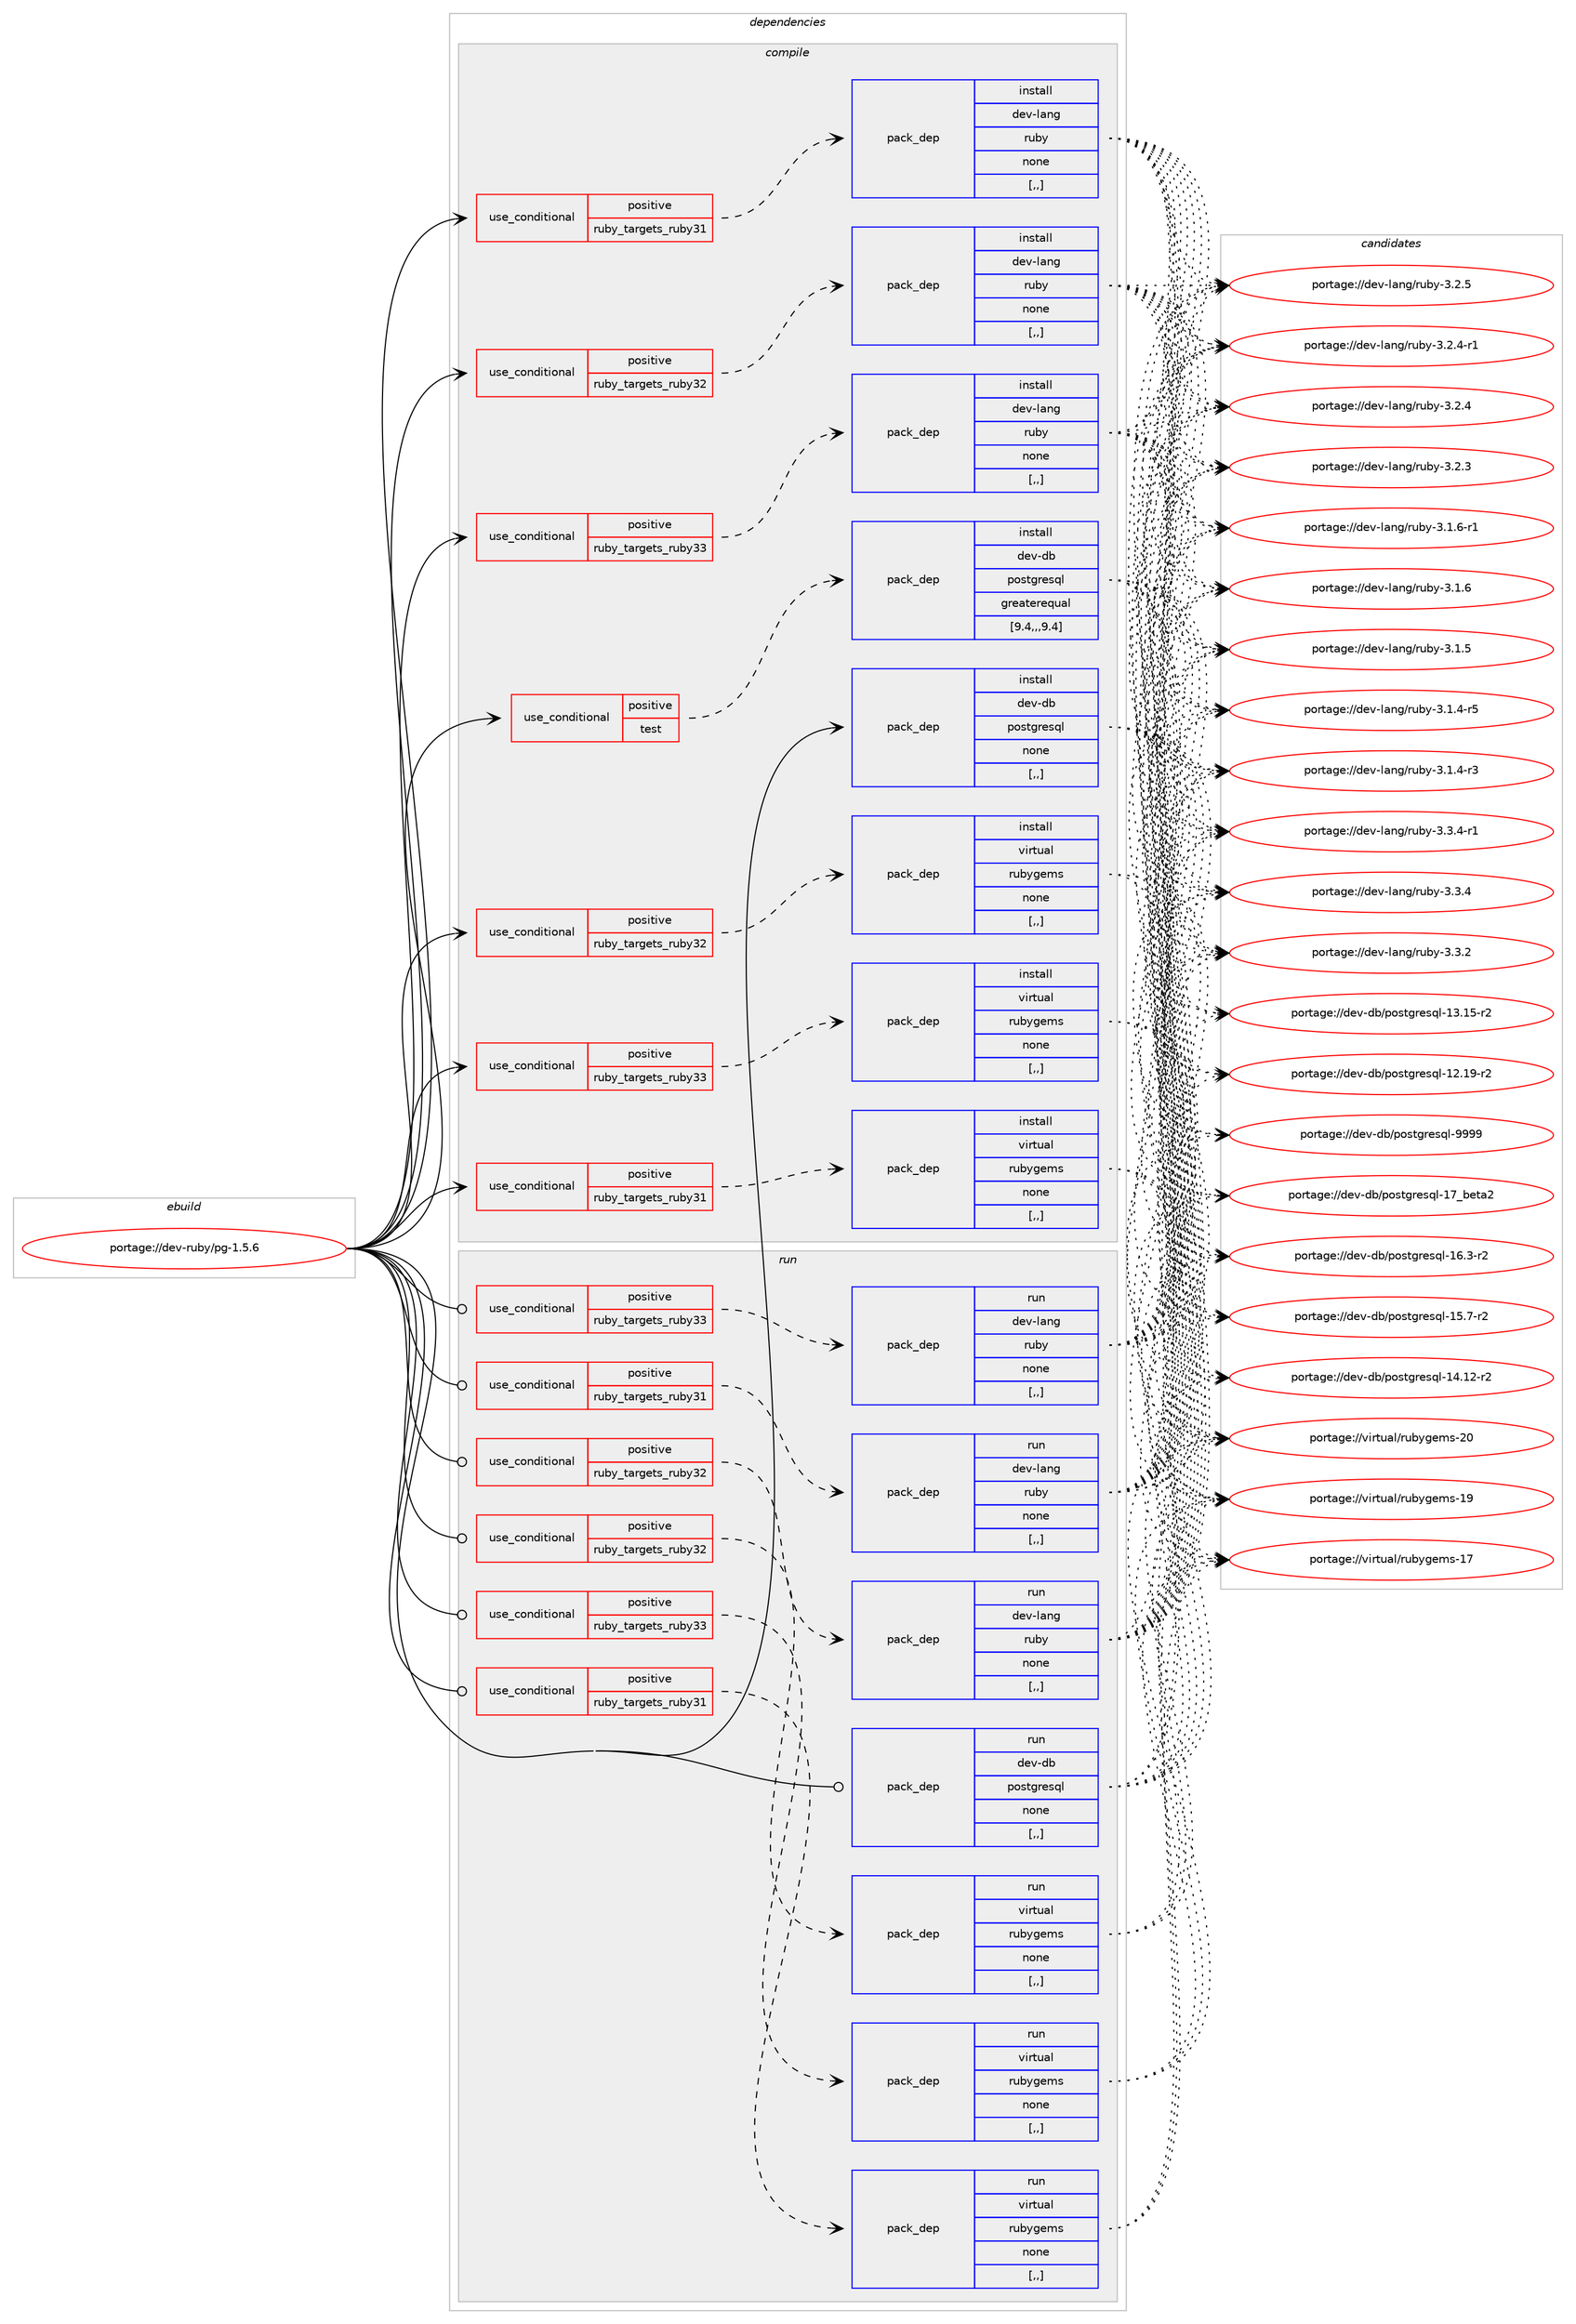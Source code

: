 digraph prolog {

# *************
# Graph options
# *************

newrank=true;
concentrate=true;
compound=true;
graph [rankdir=LR,fontname=Helvetica,fontsize=10,ranksep=1.5];#, ranksep=2.5, nodesep=0.2];
edge  [arrowhead=vee];
node  [fontname=Helvetica,fontsize=10];

# **********
# The ebuild
# **********

subgraph cluster_leftcol {
color=gray;
label=<<i>ebuild</i>>;
id [label="portage://dev-ruby/pg-1.5.6", color=red, width=4, href="../dev-ruby/pg-1.5.6.svg"];
}

# ****************
# The dependencies
# ****************

subgraph cluster_midcol {
color=gray;
label=<<i>dependencies</i>>;
subgraph cluster_compile {
fillcolor="#eeeeee";
style=filled;
label=<<i>compile</i>>;
subgraph cond52513 {
dependency194123 [label=<<TABLE BORDER="0" CELLBORDER="1" CELLSPACING="0" CELLPADDING="4"><TR><TD ROWSPAN="3" CELLPADDING="10">use_conditional</TD></TR><TR><TD>positive</TD></TR><TR><TD>ruby_targets_ruby31</TD></TR></TABLE>>, shape=none, color=red];
subgraph pack140258 {
dependency194124 [label=<<TABLE BORDER="0" CELLBORDER="1" CELLSPACING="0" CELLPADDING="4" WIDTH="220"><TR><TD ROWSPAN="6" CELLPADDING="30">pack_dep</TD></TR><TR><TD WIDTH="110">install</TD></TR><TR><TD>dev-lang</TD></TR><TR><TD>ruby</TD></TR><TR><TD>none</TD></TR><TR><TD>[,,]</TD></TR></TABLE>>, shape=none, color=blue];
}
dependency194123:e -> dependency194124:w [weight=20,style="dashed",arrowhead="vee"];
}
id:e -> dependency194123:w [weight=20,style="solid",arrowhead="vee"];
subgraph cond52514 {
dependency194125 [label=<<TABLE BORDER="0" CELLBORDER="1" CELLSPACING="0" CELLPADDING="4"><TR><TD ROWSPAN="3" CELLPADDING="10">use_conditional</TD></TR><TR><TD>positive</TD></TR><TR><TD>ruby_targets_ruby31</TD></TR></TABLE>>, shape=none, color=red];
subgraph pack140259 {
dependency194126 [label=<<TABLE BORDER="0" CELLBORDER="1" CELLSPACING="0" CELLPADDING="4" WIDTH="220"><TR><TD ROWSPAN="6" CELLPADDING="30">pack_dep</TD></TR><TR><TD WIDTH="110">install</TD></TR><TR><TD>virtual</TD></TR><TR><TD>rubygems</TD></TR><TR><TD>none</TD></TR><TR><TD>[,,]</TD></TR></TABLE>>, shape=none, color=blue];
}
dependency194125:e -> dependency194126:w [weight=20,style="dashed",arrowhead="vee"];
}
id:e -> dependency194125:w [weight=20,style="solid",arrowhead="vee"];
subgraph cond52515 {
dependency194127 [label=<<TABLE BORDER="0" CELLBORDER="1" CELLSPACING="0" CELLPADDING="4"><TR><TD ROWSPAN="3" CELLPADDING="10">use_conditional</TD></TR><TR><TD>positive</TD></TR><TR><TD>ruby_targets_ruby32</TD></TR></TABLE>>, shape=none, color=red];
subgraph pack140260 {
dependency194128 [label=<<TABLE BORDER="0" CELLBORDER="1" CELLSPACING="0" CELLPADDING="4" WIDTH="220"><TR><TD ROWSPAN="6" CELLPADDING="30">pack_dep</TD></TR><TR><TD WIDTH="110">install</TD></TR><TR><TD>dev-lang</TD></TR><TR><TD>ruby</TD></TR><TR><TD>none</TD></TR><TR><TD>[,,]</TD></TR></TABLE>>, shape=none, color=blue];
}
dependency194127:e -> dependency194128:w [weight=20,style="dashed",arrowhead="vee"];
}
id:e -> dependency194127:w [weight=20,style="solid",arrowhead="vee"];
subgraph cond52516 {
dependency194129 [label=<<TABLE BORDER="0" CELLBORDER="1" CELLSPACING="0" CELLPADDING="4"><TR><TD ROWSPAN="3" CELLPADDING="10">use_conditional</TD></TR><TR><TD>positive</TD></TR><TR><TD>ruby_targets_ruby32</TD></TR></TABLE>>, shape=none, color=red];
subgraph pack140261 {
dependency194130 [label=<<TABLE BORDER="0" CELLBORDER="1" CELLSPACING="0" CELLPADDING="4" WIDTH="220"><TR><TD ROWSPAN="6" CELLPADDING="30">pack_dep</TD></TR><TR><TD WIDTH="110">install</TD></TR><TR><TD>virtual</TD></TR><TR><TD>rubygems</TD></TR><TR><TD>none</TD></TR><TR><TD>[,,]</TD></TR></TABLE>>, shape=none, color=blue];
}
dependency194129:e -> dependency194130:w [weight=20,style="dashed",arrowhead="vee"];
}
id:e -> dependency194129:w [weight=20,style="solid",arrowhead="vee"];
subgraph cond52517 {
dependency194131 [label=<<TABLE BORDER="0" CELLBORDER="1" CELLSPACING="0" CELLPADDING="4"><TR><TD ROWSPAN="3" CELLPADDING="10">use_conditional</TD></TR><TR><TD>positive</TD></TR><TR><TD>ruby_targets_ruby33</TD></TR></TABLE>>, shape=none, color=red];
subgraph pack140262 {
dependency194132 [label=<<TABLE BORDER="0" CELLBORDER="1" CELLSPACING="0" CELLPADDING="4" WIDTH="220"><TR><TD ROWSPAN="6" CELLPADDING="30">pack_dep</TD></TR><TR><TD WIDTH="110">install</TD></TR><TR><TD>dev-lang</TD></TR><TR><TD>ruby</TD></TR><TR><TD>none</TD></TR><TR><TD>[,,]</TD></TR></TABLE>>, shape=none, color=blue];
}
dependency194131:e -> dependency194132:w [weight=20,style="dashed",arrowhead="vee"];
}
id:e -> dependency194131:w [weight=20,style="solid",arrowhead="vee"];
subgraph cond52518 {
dependency194133 [label=<<TABLE BORDER="0" CELLBORDER="1" CELLSPACING="0" CELLPADDING="4"><TR><TD ROWSPAN="3" CELLPADDING="10">use_conditional</TD></TR><TR><TD>positive</TD></TR><TR><TD>ruby_targets_ruby33</TD></TR></TABLE>>, shape=none, color=red];
subgraph pack140263 {
dependency194134 [label=<<TABLE BORDER="0" CELLBORDER="1" CELLSPACING="0" CELLPADDING="4" WIDTH="220"><TR><TD ROWSPAN="6" CELLPADDING="30">pack_dep</TD></TR><TR><TD WIDTH="110">install</TD></TR><TR><TD>virtual</TD></TR><TR><TD>rubygems</TD></TR><TR><TD>none</TD></TR><TR><TD>[,,]</TD></TR></TABLE>>, shape=none, color=blue];
}
dependency194133:e -> dependency194134:w [weight=20,style="dashed",arrowhead="vee"];
}
id:e -> dependency194133:w [weight=20,style="solid",arrowhead="vee"];
subgraph cond52519 {
dependency194135 [label=<<TABLE BORDER="0" CELLBORDER="1" CELLSPACING="0" CELLPADDING="4"><TR><TD ROWSPAN="3" CELLPADDING="10">use_conditional</TD></TR><TR><TD>positive</TD></TR><TR><TD>test</TD></TR></TABLE>>, shape=none, color=red];
subgraph pack140264 {
dependency194136 [label=<<TABLE BORDER="0" CELLBORDER="1" CELLSPACING="0" CELLPADDING="4" WIDTH="220"><TR><TD ROWSPAN="6" CELLPADDING="30">pack_dep</TD></TR><TR><TD WIDTH="110">install</TD></TR><TR><TD>dev-db</TD></TR><TR><TD>postgresql</TD></TR><TR><TD>greaterequal</TD></TR><TR><TD>[9.4,,,9.4]</TD></TR></TABLE>>, shape=none, color=blue];
}
dependency194135:e -> dependency194136:w [weight=20,style="dashed",arrowhead="vee"];
}
id:e -> dependency194135:w [weight=20,style="solid",arrowhead="vee"];
subgraph pack140265 {
dependency194137 [label=<<TABLE BORDER="0" CELLBORDER="1" CELLSPACING="0" CELLPADDING="4" WIDTH="220"><TR><TD ROWSPAN="6" CELLPADDING="30">pack_dep</TD></TR><TR><TD WIDTH="110">install</TD></TR><TR><TD>dev-db</TD></TR><TR><TD>postgresql</TD></TR><TR><TD>none</TD></TR><TR><TD>[,,]</TD></TR></TABLE>>, shape=none, color=blue];
}
id:e -> dependency194137:w [weight=20,style="solid",arrowhead="vee"];
}
subgraph cluster_compileandrun {
fillcolor="#eeeeee";
style=filled;
label=<<i>compile and run</i>>;
}
subgraph cluster_run {
fillcolor="#eeeeee";
style=filled;
label=<<i>run</i>>;
subgraph cond52520 {
dependency194138 [label=<<TABLE BORDER="0" CELLBORDER="1" CELLSPACING="0" CELLPADDING="4"><TR><TD ROWSPAN="3" CELLPADDING="10">use_conditional</TD></TR><TR><TD>positive</TD></TR><TR><TD>ruby_targets_ruby31</TD></TR></TABLE>>, shape=none, color=red];
subgraph pack140266 {
dependency194139 [label=<<TABLE BORDER="0" CELLBORDER="1" CELLSPACING="0" CELLPADDING="4" WIDTH="220"><TR><TD ROWSPAN="6" CELLPADDING="30">pack_dep</TD></TR><TR><TD WIDTH="110">run</TD></TR><TR><TD>dev-lang</TD></TR><TR><TD>ruby</TD></TR><TR><TD>none</TD></TR><TR><TD>[,,]</TD></TR></TABLE>>, shape=none, color=blue];
}
dependency194138:e -> dependency194139:w [weight=20,style="dashed",arrowhead="vee"];
}
id:e -> dependency194138:w [weight=20,style="solid",arrowhead="odot"];
subgraph cond52521 {
dependency194140 [label=<<TABLE BORDER="0" CELLBORDER="1" CELLSPACING="0" CELLPADDING="4"><TR><TD ROWSPAN="3" CELLPADDING="10">use_conditional</TD></TR><TR><TD>positive</TD></TR><TR><TD>ruby_targets_ruby31</TD></TR></TABLE>>, shape=none, color=red];
subgraph pack140267 {
dependency194141 [label=<<TABLE BORDER="0" CELLBORDER="1" CELLSPACING="0" CELLPADDING="4" WIDTH="220"><TR><TD ROWSPAN="6" CELLPADDING="30">pack_dep</TD></TR><TR><TD WIDTH="110">run</TD></TR><TR><TD>virtual</TD></TR><TR><TD>rubygems</TD></TR><TR><TD>none</TD></TR><TR><TD>[,,]</TD></TR></TABLE>>, shape=none, color=blue];
}
dependency194140:e -> dependency194141:w [weight=20,style="dashed",arrowhead="vee"];
}
id:e -> dependency194140:w [weight=20,style="solid",arrowhead="odot"];
subgraph cond52522 {
dependency194142 [label=<<TABLE BORDER="0" CELLBORDER="1" CELLSPACING="0" CELLPADDING="4"><TR><TD ROWSPAN="3" CELLPADDING="10">use_conditional</TD></TR><TR><TD>positive</TD></TR><TR><TD>ruby_targets_ruby32</TD></TR></TABLE>>, shape=none, color=red];
subgraph pack140268 {
dependency194143 [label=<<TABLE BORDER="0" CELLBORDER="1" CELLSPACING="0" CELLPADDING="4" WIDTH="220"><TR><TD ROWSPAN="6" CELLPADDING="30">pack_dep</TD></TR><TR><TD WIDTH="110">run</TD></TR><TR><TD>dev-lang</TD></TR><TR><TD>ruby</TD></TR><TR><TD>none</TD></TR><TR><TD>[,,]</TD></TR></TABLE>>, shape=none, color=blue];
}
dependency194142:e -> dependency194143:w [weight=20,style="dashed",arrowhead="vee"];
}
id:e -> dependency194142:w [weight=20,style="solid",arrowhead="odot"];
subgraph cond52523 {
dependency194144 [label=<<TABLE BORDER="0" CELLBORDER="1" CELLSPACING="0" CELLPADDING="4"><TR><TD ROWSPAN="3" CELLPADDING="10">use_conditional</TD></TR><TR><TD>positive</TD></TR><TR><TD>ruby_targets_ruby32</TD></TR></TABLE>>, shape=none, color=red];
subgraph pack140269 {
dependency194145 [label=<<TABLE BORDER="0" CELLBORDER="1" CELLSPACING="0" CELLPADDING="4" WIDTH="220"><TR><TD ROWSPAN="6" CELLPADDING="30">pack_dep</TD></TR><TR><TD WIDTH="110">run</TD></TR><TR><TD>virtual</TD></TR><TR><TD>rubygems</TD></TR><TR><TD>none</TD></TR><TR><TD>[,,]</TD></TR></TABLE>>, shape=none, color=blue];
}
dependency194144:e -> dependency194145:w [weight=20,style="dashed",arrowhead="vee"];
}
id:e -> dependency194144:w [weight=20,style="solid",arrowhead="odot"];
subgraph cond52524 {
dependency194146 [label=<<TABLE BORDER="0" CELLBORDER="1" CELLSPACING="0" CELLPADDING="4"><TR><TD ROWSPAN="3" CELLPADDING="10">use_conditional</TD></TR><TR><TD>positive</TD></TR><TR><TD>ruby_targets_ruby33</TD></TR></TABLE>>, shape=none, color=red];
subgraph pack140270 {
dependency194147 [label=<<TABLE BORDER="0" CELLBORDER="1" CELLSPACING="0" CELLPADDING="4" WIDTH="220"><TR><TD ROWSPAN="6" CELLPADDING="30">pack_dep</TD></TR><TR><TD WIDTH="110">run</TD></TR><TR><TD>dev-lang</TD></TR><TR><TD>ruby</TD></TR><TR><TD>none</TD></TR><TR><TD>[,,]</TD></TR></TABLE>>, shape=none, color=blue];
}
dependency194146:e -> dependency194147:w [weight=20,style="dashed",arrowhead="vee"];
}
id:e -> dependency194146:w [weight=20,style="solid",arrowhead="odot"];
subgraph cond52525 {
dependency194148 [label=<<TABLE BORDER="0" CELLBORDER="1" CELLSPACING="0" CELLPADDING="4"><TR><TD ROWSPAN="3" CELLPADDING="10">use_conditional</TD></TR><TR><TD>positive</TD></TR><TR><TD>ruby_targets_ruby33</TD></TR></TABLE>>, shape=none, color=red];
subgraph pack140271 {
dependency194149 [label=<<TABLE BORDER="0" CELLBORDER="1" CELLSPACING="0" CELLPADDING="4" WIDTH="220"><TR><TD ROWSPAN="6" CELLPADDING="30">pack_dep</TD></TR><TR><TD WIDTH="110">run</TD></TR><TR><TD>virtual</TD></TR><TR><TD>rubygems</TD></TR><TR><TD>none</TD></TR><TR><TD>[,,]</TD></TR></TABLE>>, shape=none, color=blue];
}
dependency194148:e -> dependency194149:w [weight=20,style="dashed",arrowhead="vee"];
}
id:e -> dependency194148:w [weight=20,style="solid",arrowhead="odot"];
subgraph pack140272 {
dependency194150 [label=<<TABLE BORDER="0" CELLBORDER="1" CELLSPACING="0" CELLPADDING="4" WIDTH="220"><TR><TD ROWSPAN="6" CELLPADDING="30">pack_dep</TD></TR><TR><TD WIDTH="110">run</TD></TR><TR><TD>dev-db</TD></TR><TR><TD>postgresql</TD></TR><TR><TD>none</TD></TR><TR><TD>[,,]</TD></TR></TABLE>>, shape=none, color=blue];
}
id:e -> dependency194150:w [weight=20,style="solid",arrowhead="odot"];
}
}

# **************
# The candidates
# **************

subgraph cluster_choices {
rank=same;
color=gray;
label=<<i>candidates</i>>;

subgraph choice140258 {
color=black;
nodesep=1;
choice100101118451089711010347114117981214551465146524511449 [label="portage://dev-lang/ruby-3.3.4-r1", color=red, width=4,href="../dev-lang/ruby-3.3.4-r1.svg"];
choice10010111845108971101034711411798121455146514652 [label="portage://dev-lang/ruby-3.3.4", color=red, width=4,href="../dev-lang/ruby-3.3.4.svg"];
choice10010111845108971101034711411798121455146514650 [label="portage://dev-lang/ruby-3.3.2", color=red, width=4,href="../dev-lang/ruby-3.3.2.svg"];
choice10010111845108971101034711411798121455146504653 [label="portage://dev-lang/ruby-3.2.5", color=red, width=4,href="../dev-lang/ruby-3.2.5.svg"];
choice100101118451089711010347114117981214551465046524511449 [label="portage://dev-lang/ruby-3.2.4-r1", color=red, width=4,href="../dev-lang/ruby-3.2.4-r1.svg"];
choice10010111845108971101034711411798121455146504652 [label="portage://dev-lang/ruby-3.2.4", color=red, width=4,href="../dev-lang/ruby-3.2.4.svg"];
choice10010111845108971101034711411798121455146504651 [label="portage://dev-lang/ruby-3.2.3", color=red, width=4,href="../dev-lang/ruby-3.2.3.svg"];
choice100101118451089711010347114117981214551464946544511449 [label="portage://dev-lang/ruby-3.1.6-r1", color=red, width=4,href="../dev-lang/ruby-3.1.6-r1.svg"];
choice10010111845108971101034711411798121455146494654 [label="portage://dev-lang/ruby-3.1.6", color=red, width=4,href="../dev-lang/ruby-3.1.6.svg"];
choice10010111845108971101034711411798121455146494653 [label="portage://dev-lang/ruby-3.1.5", color=red, width=4,href="../dev-lang/ruby-3.1.5.svg"];
choice100101118451089711010347114117981214551464946524511453 [label="portage://dev-lang/ruby-3.1.4-r5", color=red, width=4,href="../dev-lang/ruby-3.1.4-r5.svg"];
choice100101118451089711010347114117981214551464946524511451 [label="portage://dev-lang/ruby-3.1.4-r3", color=red, width=4,href="../dev-lang/ruby-3.1.4-r3.svg"];
dependency194124:e -> choice100101118451089711010347114117981214551465146524511449:w [style=dotted,weight="100"];
dependency194124:e -> choice10010111845108971101034711411798121455146514652:w [style=dotted,weight="100"];
dependency194124:e -> choice10010111845108971101034711411798121455146514650:w [style=dotted,weight="100"];
dependency194124:e -> choice10010111845108971101034711411798121455146504653:w [style=dotted,weight="100"];
dependency194124:e -> choice100101118451089711010347114117981214551465046524511449:w [style=dotted,weight="100"];
dependency194124:e -> choice10010111845108971101034711411798121455146504652:w [style=dotted,weight="100"];
dependency194124:e -> choice10010111845108971101034711411798121455146504651:w [style=dotted,weight="100"];
dependency194124:e -> choice100101118451089711010347114117981214551464946544511449:w [style=dotted,weight="100"];
dependency194124:e -> choice10010111845108971101034711411798121455146494654:w [style=dotted,weight="100"];
dependency194124:e -> choice10010111845108971101034711411798121455146494653:w [style=dotted,weight="100"];
dependency194124:e -> choice100101118451089711010347114117981214551464946524511453:w [style=dotted,weight="100"];
dependency194124:e -> choice100101118451089711010347114117981214551464946524511451:w [style=dotted,weight="100"];
}
subgraph choice140259 {
color=black;
nodesep=1;
choice118105114116117971084711411798121103101109115455048 [label="portage://virtual/rubygems-20", color=red, width=4,href="../virtual/rubygems-20.svg"];
choice118105114116117971084711411798121103101109115454957 [label="portage://virtual/rubygems-19", color=red, width=4,href="../virtual/rubygems-19.svg"];
choice118105114116117971084711411798121103101109115454955 [label="portage://virtual/rubygems-17", color=red, width=4,href="../virtual/rubygems-17.svg"];
dependency194126:e -> choice118105114116117971084711411798121103101109115455048:w [style=dotted,weight="100"];
dependency194126:e -> choice118105114116117971084711411798121103101109115454957:w [style=dotted,weight="100"];
dependency194126:e -> choice118105114116117971084711411798121103101109115454955:w [style=dotted,weight="100"];
}
subgraph choice140260 {
color=black;
nodesep=1;
choice100101118451089711010347114117981214551465146524511449 [label="portage://dev-lang/ruby-3.3.4-r1", color=red, width=4,href="../dev-lang/ruby-3.3.4-r1.svg"];
choice10010111845108971101034711411798121455146514652 [label="portage://dev-lang/ruby-3.3.4", color=red, width=4,href="../dev-lang/ruby-3.3.4.svg"];
choice10010111845108971101034711411798121455146514650 [label="portage://dev-lang/ruby-3.3.2", color=red, width=4,href="../dev-lang/ruby-3.3.2.svg"];
choice10010111845108971101034711411798121455146504653 [label="portage://dev-lang/ruby-3.2.5", color=red, width=4,href="../dev-lang/ruby-3.2.5.svg"];
choice100101118451089711010347114117981214551465046524511449 [label="portage://dev-lang/ruby-3.2.4-r1", color=red, width=4,href="../dev-lang/ruby-3.2.4-r1.svg"];
choice10010111845108971101034711411798121455146504652 [label="portage://dev-lang/ruby-3.2.4", color=red, width=4,href="../dev-lang/ruby-3.2.4.svg"];
choice10010111845108971101034711411798121455146504651 [label="portage://dev-lang/ruby-3.2.3", color=red, width=4,href="../dev-lang/ruby-3.2.3.svg"];
choice100101118451089711010347114117981214551464946544511449 [label="portage://dev-lang/ruby-3.1.6-r1", color=red, width=4,href="../dev-lang/ruby-3.1.6-r1.svg"];
choice10010111845108971101034711411798121455146494654 [label="portage://dev-lang/ruby-3.1.6", color=red, width=4,href="../dev-lang/ruby-3.1.6.svg"];
choice10010111845108971101034711411798121455146494653 [label="portage://dev-lang/ruby-3.1.5", color=red, width=4,href="../dev-lang/ruby-3.1.5.svg"];
choice100101118451089711010347114117981214551464946524511453 [label="portage://dev-lang/ruby-3.1.4-r5", color=red, width=4,href="../dev-lang/ruby-3.1.4-r5.svg"];
choice100101118451089711010347114117981214551464946524511451 [label="portage://dev-lang/ruby-3.1.4-r3", color=red, width=4,href="../dev-lang/ruby-3.1.4-r3.svg"];
dependency194128:e -> choice100101118451089711010347114117981214551465146524511449:w [style=dotted,weight="100"];
dependency194128:e -> choice10010111845108971101034711411798121455146514652:w [style=dotted,weight="100"];
dependency194128:e -> choice10010111845108971101034711411798121455146514650:w [style=dotted,weight="100"];
dependency194128:e -> choice10010111845108971101034711411798121455146504653:w [style=dotted,weight="100"];
dependency194128:e -> choice100101118451089711010347114117981214551465046524511449:w [style=dotted,weight="100"];
dependency194128:e -> choice10010111845108971101034711411798121455146504652:w [style=dotted,weight="100"];
dependency194128:e -> choice10010111845108971101034711411798121455146504651:w [style=dotted,weight="100"];
dependency194128:e -> choice100101118451089711010347114117981214551464946544511449:w [style=dotted,weight="100"];
dependency194128:e -> choice10010111845108971101034711411798121455146494654:w [style=dotted,weight="100"];
dependency194128:e -> choice10010111845108971101034711411798121455146494653:w [style=dotted,weight="100"];
dependency194128:e -> choice100101118451089711010347114117981214551464946524511453:w [style=dotted,weight="100"];
dependency194128:e -> choice100101118451089711010347114117981214551464946524511451:w [style=dotted,weight="100"];
}
subgraph choice140261 {
color=black;
nodesep=1;
choice118105114116117971084711411798121103101109115455048 [label="portage://virtual/rubygems-20", color=red, width=4,href="../virtual/rubygems-20.svg"];
choice118105114116117971084711411798121103101109115454957 [label="portage://virtual/rubygems-19", color=red, width=4,href="../virtual/rubygems-19.svg"];
choice118105114116117971084711411798121103101109115454955 [label="portage://virtual/rubygems-17", color=red, width=4,href="../virtual/rubygems-17.svg"];
dependency194130:e -> choice118105114116117971084711411798121103101109115455048:w [style=dotted,weight="100"];
dependency194130:e -> choice118105114116117971084711411798121103101109115454957:w [style=dotted,weight="100"];
dependency194130:e -> choice118105114116117971084711411798121103101109115454955:w [style=dotted,weight="100"];
}
subgraph choice140262 {
color=black;
nodesep=1;
choice100101118451089711010347114117981214551465146524511449 [label="portage://dev-lang/ruby-3.3.4-r1", color=red, width=4,href="../dev-lang/ruby-3.3.4-r1.svg"];
choice10010111845108971101034711411798121455146514652 [label="portage://dev-lang/ruby-3.3.4", color=red, width=4,href="../dev-lang/ruby-3.3.4.svg"];
choice10010111845108971101034711411798121455146514650 [label="portage://dev-lang/ruby-3.3.2", color=red, width=4,href="../dev-lang/ruby-3.3.2.svg"];
choice10010111845108971101034711411798121455146504653 [label="portage://dev-lang/ruby-3.2.5", color=red, width=4,href="../dev-lang/ruby-3.2.5.svg"];
choice100101118451089711010347114117981214551465046524511449 [label="portage://dev-lang/ruby-3.2.4-r1", color=red, width=4,href="../dev-lang/ruby-3.2.4-r1.svg"];
choice10010111845108971101034711411798121455146504652 [label="portage://dev-lang/ruby-3.2.4", color=red, width=4,href="../dev-lang/ruby-3.2.4.svg"];
choice10010111845108971101034711411798121455146504651 [label="portage://dev-lang/ruby-3.2.3", color=red, width=4,href="../dev-lang/ruby-3.2.3.svg"];
choice100101118451089711010347114117981214551464946544511449 [label="portage://dev-lang/ruby-3.1.6-r1", color=red, width=4,href="../dev-lang/ruby-3.1.6-r1.svg"];
choice10010111845108971101034711411798121455146494654 [label="portage://dev-lang/ruby-3.1.6", color=red, width=4,href="../dev-lang/ruby-3.1.6.svg"];
choice10010111845108971101034711411798121455146494653 [label="portage://dev-lang/ruby-3.1.5", color=red, width=4,href="../dev-lang/ruby-3.1.5.svg"];
choice100101118451089711010347114117981214551464946524511453 [label="portage://dev-lang/ruby-3.1.4-r5", color=red, width=4,href="../dev-lang/ruby-3.1.4-r5.svg"];
choice100101118451089711010347114117981214551464946524511451 [label="portage://dev-lang/ruby-3.1.4-r3", color=red, width=4,href="../dev-lang/ruby-3.1.4-r3.svg"];
dependency194132:e -> choice100101118451089711010347114117981214551465146524511449:w [style=dotted,weight="100"];
dependency194132:e -> choice10010111845108971101034711411798121455146514652:w [style=dotted,weight="100"];
dependency194132:e -> choice10010111845108971101034711411798121455146514650:w [style=dotted,weight="100"];
dependency194132:e -> choice10010111845108971101034711411798121455146504653:w [style=dotted,weight="100"];
dependency194132:e -> choice100101118451089711010347114117981214551465046524511449:w [style=dotted,weight="100"];
dependency194132:e -> choice10010111845108971101034711411798121455146504652:w [style=dotted,weight="100"];
dependency194132:e -> choice10010111845108971101034711411798121455146504651:w [style=dotted,weight="100"];
dependency194132:e -> choice100101118451089711010347114117981214551464946544511449:w [style=dotted,weight="100"];
dependency194132:e -> choice10010111845108971101034711411798121455146494654:w [style=dotted,weight="100"];
dependency194132:e -> choice10010111845108971101034711411798121455146494653:w [style=dotted,weight="100"];
dependency194132:e -> choice100101118451089711010347114117981214551464946524511453:w [style=dotted,weight="100"];
dependency194132:e -> choice100101118451089711010347114117981214551464946524511451:w [style=dotted,weight="100"];
}
subgraph choice140263 {
color=black;
nodesep=1;
choice118105114116117971084711411798121103101109115455048 [label="portage://virtual/rubygems-20", color=red, width=4,href="../virtual/rubygems-20.svg"];
choice118105114116117971084711411798121103101109115454957 [label="portage://virtual/rubygems-19", color=red, width=4,href="../virtual/rubygems-19.svg"];
choice118105114116117971084711411798121103101109115454955 [label="portage://virtual/rubygems-17", color=red, width=4,href="../virtual/rubygems-17.svg"];
dependency194134:e -> choice118105114116117971084711411798121103101109115455048:w [style=dotted,weight="100"];
dependency194134:e -> choice118105114116117971084711411798121103101109115454957:w [style=dotted,weight="100"];
dependency194134:e -> choice118105114116117971084711411798121103101109115454955:w [style=dotted,weight="100"];
}
subgraph choice140264 {
color=black;
nodesep=1;
choice1001011184510098471121111151161031141011151131084557575757 [label="portage://dev-db/postgresql-9999", color=red, width=4,href="../dev-db/postgresql-9999.svg"];
choice10010111845100984711211111511610311410111511310845495595981011169750 [label="portage://dev-db/postgresql-17_beta2", color=red, width=4,href="../dev-db/postgresql-17_beta2.svg"];
choice10010111845100984711211111511610311410111511310845495446514511450 [label="portage://dev-db/postgresql-16.3-r2", color=red, width=4,href="../dev-db/postgresql-16.3-r2.svg"];
choice10010111845100984711211111511610311410111511310845495346554511450 [label="portage://dev-db/postgresql-15.7-r2", color=red, width=4,href="../dev-db/postgresql-15.7-r2.svg"];
choice1001011184510098471121111151161031141011151131084549524649504511450 [label="portage://dev-db/postgresql-14.12-r2", color=red, width=4,href="../dev-db/postgresql-14.12-r2.svg"];
choice1001011184510098471121111151161031141011151131084549514649534511450 [label="portage://dev-db/postgresql-13.15-r2", color=red, width=4,href="../dev-db/postgresql-13.15-r2.svg"];
choice1001011184510098471121111151161031141011151131084549504649574511450 [label="portage://dev-db/postgresql-12.19-r2", color=red, width=4,href="../dev-db/postgresql-12.19-r2.svg"];
dependency194136:e -> choice1001011184510098471121111151161031141011151131084557575757:w [style=dotted,weight="100"];
dependency194136:e -> choice10010111845100984711211111511610311410111511310845495595981011169750:w [style=dotted,weight="100"];
dependency194136:e -> choice10010111845100984711211111511610311410111511310845495446514511450:w [style=dotted,weight="100"];
dependency194136:e -> choice10010111845100984711211111511610311410111511310845495346554511450:w [style=dotted,weight="100"];
dependency194136:e -> choice1001011184510098471121111151161031141011151131084549524649504511450:w [style=dotted,weight="100"];
dependency194136:e -> choice1001011184510098471121111151161031141011151131084549514649534511450:w [style=dotted,weight="100"];
dependency194136:e -> choice1001011184510098471121111151161031141011151131084549504649574511450:w [style=dotted,weight="100"];
}
subgraph choice140265 {
color=black;
nodesep=1;
choice1001011184510098471121111151161031141011151131084557575757 [label="portage://dev-db/postgresql-9999", color=red, width=4,href="../dev-db/postgresql-9999.svg"];
choice10010111845100984711211111511610311410111511310845495595981011169750 [label="portage://dev-db/postgresql-17_beta2", color=red, width=4,href="../dev-db/postgresql-17_beta2.svg"];
choice10010111845100984711211111511610311410111511310845495446514511450 [label="portage://dev-db/postgresql-16.3-r2", color=red, width=4,href="../dev-db/postgresql-16.3-r2.svg"];
choice10010111845100984711211111511610311410111511310845495346554511450 [label="portage://dev-db/postgresql-15.7-r2", color=red, width=4,href="../dev-db/postgresql-15.7-r2.svg"];
choice1001011184510098471121111151161031141011151131084549524649504511450 [label="portage://dev-db/postgresql-14.12-r2", color=red, width=4,href="../dev-db/postgresql-14.12-r2.svg"];
choice1001011184510098471121111151161031141011151131084549514649534511450 [label="portage://dev-db/postgresql-13.15-r2", color=red, width=4,href="../dev-db/postgresql-13.15-r2.svg"];
choice1001011184510098471121111151161031141011151131084549504649574511450 [label="portage://dev-db/postgresql-12.19-r2", color=red, width=4,href="../dev-db/postgresql-12.19-r2.svg"];
dependency194137:e -> choice1001011184510098471121111151161031141011151131084557575757:w [style=dotted,weight="100"];
dependency194137:e -> choice10010111845100984711211111511610311410111511310845495595981011169750:w [style=dotted,weight="100"];
dependency194137:e -> choice10010111845100984711211111511610311410111511310845495446514511450:w [style=dotted,weight="100"];
dependency194137:e -> choice10010111845100984711211111511610311410111511310845495346554511450:w [style=dotted,weight="100"];
dependency194137:e -> choice1001011184510098471121111151161031141011151131084549524649504511450:w [style=dotted,weight="100"];
dependency194137:e -> choice1001011184510098471121111151161031141011151131084549514649534511450:w [style=dotted,weight="100"];
dependency194137:e -> choice1001011184510098471121111151161031141011151131084549504649574511450:w [style=dotted,weight="100"];
}
subgraph choice140266 {
color=black;
nodesep=1;
choice100101118451089711010347114117981214551465146524511449 [label="portage://dev-lang/ruby-3.3.4-r1", color=red, width=4,href="../dev-lang/ruby-3.3.4-r1.svg"];
choice10010111845108971101034711411798121455146514652 [label="portage://dev-lang/ruby-3.3.4", color=red, width=4,href="../dev-lang/ruby-3.3.4.svg"];
choice10010111845108971101034711411798121455146514650 [label="portage://dev-lang/ruby-3.3.2", color=red, width=4,href="../dev-lang/ruby-3.3.2.svg"];
choice10010111845108971101034711411798121455146504653 [label="portage://dev-lang/ruby-3.2.5", color=red, width=4,href="../dev-lang/ruby-3.2.5.svg"];
choice100101118451089711010347114117981214551465046524511449 [label="portage://dev-lang/ruby-3.2.4-r1", color=red, width=4,href="../dev-lang/ruby-3.2.4-r1.svg"];
choice10010111845108971101034711411798121455146504652 [label="portage://dev-lang/ruby-3.2.4", color=red, width=4,href="../dev-lang/ruby-3.2.4.svg"];
choice10010111845108971101034711411798121455146504651 [label="portage://dev-lang/ruby-3.2.3", color=red, width=4,href="../dev-lang/ruby-3.2.3.svg"];
choice100101118451089711010347114117981214551464946544511449 [label="portage://dev-lang/ruby-3.1.6-r1", color=red, width=4,href="../dev-lang/ruby-3.1.6-r1.svg"];
choice10010111845108971101034711411798121455146494654 [label="portage://dev-lang/ruby-3.1.6", color=red, width=4,href="../dev-lang/ruby-3.1.6.svg"];
choice10010111845108971101034711411798121455146494653 [label="portage://dev-lang/ruby-3.1.5", color=red, width=4,href="../dev-lang/ruby-3.1.5.svg"];
choice100101118451089711010347114117981214551464946524511453 [label="portage://dev-lang/ruby-3.1.4-r5", color=red, width=4,href="../dev-lang/ruby-3.1.4-r5.svg"];
choice100101118451089711010347114117981214551464946524511451 [label="portage://dev-lang/ruby-3.1.4-r3", color=red, width=4,href="../dev-lang/ruby-3.1.4-r3.svg"];
dependency194139:e -> choice100101118451089711010347114117981214551465146524511449:w [style=dotted,weight="100"];
dependency194139:e -> choice10010111845108971101034711411798121455146514652:w [style=dotted,weight="100"];
dependency194139:e -> choice10010111845108971101034711411798121455146514650:w [style=dotted,weight="100"];
dependency194139:e -> choice10010111845108971101034711411798121455146504653:w [style=dotted,weight="100"];
dependency194139:e -> choice100101118451089711010347114117981214551465046524511449:w [style=dotted,weight="100"];
dependency194139:e -> choice10010111845108971101034711411798121455146504652:w [style=dotted,weight="100"];
dependency194139:e -> choice10010111845108971101034711411798121455146504651:w [style=dotted,weight="100"];
dependency194139:e -> choice100101118451089711010347114117981214551464946544511449:w [style=dotted,weight="100"];
dependency194139:e -> choice10010111845108971101034711411798121455146494654:w [style=dotted,weight="100"];
dependency194139:e -> choice10010111845108971101034711411798121455146494653:w [style=dotted,weight="100"];
dependency194139:e -> choice100101118451089711010347114117981214551464946524511453:w [style=dotted,weight="100"];
dependency194139:e -> choice100101118451089711010347114117981214551464946524511451:w [style=dotted,weight="100"];
}
subgraph choice140267 {
color=black;
nodesep=1;
choice118105114116117971084711411798121103101109115455048 [label="portage://virtual/rubygems-20", color=red, width=4,href="../virtual/rubygems-20.svg"];
choice118105114116117971084711411798121103101109115454957 [label="portage://virtual/rubygems-19", color=red, width=4,href="../virtual/rubygems-19.svg"];
choice118105114116117971084711411798121103101109115454955 [label="portage://virtual/rubygems-17", color=red, width=4,href="../virtual/rubygems-17.svg"];
dependency194141:e -> choice118105114116117971084711411798121103101109115455048:w [style=dotted,weight="100"];
dependency194141:e -> choice118105114116117971084711411798121103101109115454957:w [style=dotted,weight="100"];
dependency194141:e -> choice118105114116117971084711411798121103101109115454955:w [style=dotted,weight="100"];
}
subgraph choice140268 {
color=black;
nodesep=1;
choice100101118451089711010347114117981214551465146524511449 [label="portage://dev-lang/ruby-3.3.4-r1", color=red, width=4,href="../dev-lang/ruby-3.3.4-r1.svg"];
choice10010111845108971101034711411798121455146514652 [label="portage://dev-lang/ruby-3.3.4", color=red, width=4,href="../dev-lang/ruby-3.3.4.svg"];
choice10010111845108971101034711411798121455146514650 [label="portage://dev-lang/ruby-3.3.2", color=red, width=4,href="../dev-lang/ruby-3.3.2.svg"];
choice10010111845108971101034711411798121455146504653 [label="portage://dev-lang/ruby-3.2.5", color=red, width=4,href="../dev-lang/ruby-3.2.5.svg"];
choice100101118451089711010347114117981214551465046524511449 [label="portage://dev-lang/ruby-3.2.4-r1", color=red, width=4,href="../dev-lang/ruby-3.2.4-r1.svg"];
choice10010111845108971101034711411798121455146504652 [label="portage://dev-lang/ruby-3.2.4", color=red, width=4,href="../dev-lang/ruby-3.2.4.svg"];
choice10010111845108971101034711411798121455146504651 [label="portage://dev-lang/ruby-3.2.3", color=red, width=4,href="../dev-lang/ruby-3.2.3.svg"];
choice100101118451089711010347114117981214551464946544511449 [label="portage://dev-lang/ruby-3.1.6-r1", color=red, width=4,href="../dev-lang/ruby-3.1.6-r1.svg"];
choice10010111845108971101034711411798121455146494654 [label="portage://dev-lang/ruby-3.1.6", color=red, width=4,href="../dev-lang/ruby-3.1.6.svg"];
choice10010111845108971101034711411798121455146494653 [label="portage://dev-lang/ruby-3.1.5", color=red, width=4,href="../dev-lang/ruby-3.1.5.svg"];
choice100101118451089711010347114117981214551464946524511453 [label="portage://dev-lang/ruby-3.1.4-r5", color=red, width=4,href="../dev-lang/ruby-3.1.4-r5.svg"];
choice100101118451089711010347114117981214551464946524511451 [label="portage://dev-lang/ruby-3.1.4-r3", color=red, width=4,href="../dev-lang/ruby-3.1.4-r3.svg"];
dependency194143:e -> choice100101118451089711010347114117981214551465146524511449:w [style=dotted,weight="100"];
dependency194143:e -> choice10010111845108971101034711411798121455146514652:w [style=dotted,weight="100"];
dependency194143:e -> choice10010111845108971101034711411798121455146514650:w [style=dotted,weight="100"];
dependency194143:e -> choice10010111845108971101034711411798121455146504653:w [style=dotted,weight="100"];
dependency194143:e -> choice100101118451089711010347114117981214551465046524511449:w [style=dotted,weight="100"];
dependency194143:e -> choice10010111845108971101034711411798121455146504652:w [style=dotted,weight="100"];
dependency194143:e -> choice10010111845108971101034711411798121455146504651:w [style=dotted,weight="100"];
dependency194143:e -> choice100101118451089711010347114117981214551464946544511449:w [style=dotted,weight="100"];
dependency194143:e -> choice10010111845108971101034711411798121455146494654:w [style=dotted,weight="100"];
dependency194143:e -> choice10010111845108971101034711411798121455146494653:w [style=dotted,weight="100"];
dependency194143:e -> choice100101118451089711010347114117981214551464946524511453:w [style=dotted,weight="100"];
dependency194143:e -> choice100101118451089711010347114117981214551464946524511451:w [style=dotted,weight="100"];
}
subgraph choice140269 {
color=black;
nodesep=1;
choice118105114116117971084711411798121103101109115455048 [label="portage://virtual/rubygems-20", color=red, width=4,href="../virtual/rubygems-20.svg"];
choice118105114116117971084711411798121103101109115454957 [label="portage://virtual/rubygems-19", color=red, width=4,href="../virtual/rubygems-19.svg"];
choice118105114116117971084711411798121103101109115454955 [label="portage://virtual/rubygems-17", color=red, width=4,href="../virtual/rubygems-17.svg"];
dependency194145:e -> choice118105114116117971084711411798121103101109115455048:w [style=dotted,weight="100"];
dependency194145:e -> choice118105114116117971084711411798121103101109115454957:w [style=dotted,weight="100"];
dependency194145:e -> choice118105114116117971084711411798121103101109115454955:w [style=dotted,weight="100"];
}
subgraph choice140270 {
color=black;
nodesep=1;
choice100101118451089711010347114117981214551465146524511449 [label="portage://dev-lang/ruby-3.3.4-r1", color=red, width=4,href="../dev-lang/ruby-3.3.4-r1.svg"];
choice10010111845108971101034711411798121455146514652 [label="portage://dev-lang/ruby-3.3.4", color=red, width=4,href="../dev-lang/ruby-3.3.4.svg"];
choice10010111845108971101034711411798121455146514650 [label="portage://dev-lang/ruby-3.3.2", color=red, width=4,href="../dev-lang/ruby-3.3.2.svg"];
choice10010111845108971101034711411798121455146504653 [label="portage://dev-lang/ruby-3.2.5", color=red, width=4,href="../dev-lang/ruby-3.2.5.svg"];
choice100101118451089711010347114117981214551465046524511449 [label="portage://dev-lang/ruby-3.2.4-r1", color=red, width=4,href="../dev-lang/ruby-3.2.4-r1.svg"];
choice10010111845108971101034711411798121455146504652 [label="portage://dev-lang/ruby-3.2.4", color=red, width=4,href="../dev-lang/ruby-3.2.4.svg"];
choice10010111845108971101034711411798121455146504651 [label="portage://dev-lang/ruby-3.2.3", color=red, width=4,href="../dev-lang/ruby-3.2.3.svg"];
choice100101118451089711010347114117981214551464946544511449 [label="portage://dev-lang/ruby-3.1.6-r1", color=red, width=4,href="../dev-lang/ruby-3.1.6-r1.svg"];
choice10010111845108971101034711411798121455146494654 [label="portage://dev-lang/ruby-3.1.6", color=red, width=4,href="../dev-lang/ruby-3.1.6.svg"];
choice10010111845108971101034711411798121455146494653 [label="portage://dev-lang/ruby-3.1.5", color=red, width=4,href="../dev-lang/ruby-3.1.5.svg"];
choice100101118451089711010347114117981214551464946524511453 [label="portage://dev-lang/ruby-3.1.4-r5", color=red, width=4,href="../dev-lang/ruby-3.1.4-r5.svg"];
choice100101118451089711010347114117981214551464946524511451 [label="portage://dev-lang/ruby-3.1.4-r3", color=red, width=4,href="../dev-lang/ruby-3.1.4-r3.svg"];
dependency194147:e -> choice100101118451089711010347114117981214551465146524511449:w [style=dotted,weight="100"];
dependency194147:e -> choice10010111845108971101034711411798121455146514652:w [style=dotted,weight="100"];
dependency194147:e -> choice10010111845108971101034711411798121455146514650:w [style=dotted,weight="100"];
dependency194147:e -> choice10010111845108971101034711411798121455146504653:w [style=dotted,weight="100"];
dependency194147:e -> choice100101118451089711010347114117981214551465046524511449:w [style=dotted,weight="100"];
dependency194147:e -> choice10010111845108971101034711411798121455146504652:w [style=dotted,weight="100"];
dependency194147:e -> choice10010111845108971101034711411798121455146504651:w [style=dotted,weight="100"];
dependency194147:e -> choice100101118451089711010347114117981214551464946544511449:w [style=dotted,weight="100"];
dependency194147:e -> choice10010111845108971101034711411798121455146494654:w [style=dotted,weight="100"];
dependency194147:e -> choice10010111845108971101034711411798121455146494653:w [style=dotted,weight="100"];
dependency194147:e -> choice100101118451089711010347114117981214551464946524511453:w [style=dotted,weight="100"];
dependency194147:e -> choice100101118451089711010347114117981214551464946524511451:w [style=dotted,weight="100"];
}
subgraph choice140271 {
color=black;
nodesep=1;
choice118105114116117971084711411798121103101109115455048 [label="portage://virtual/rubygems-20", color=red, width=4,href="../virtual/rubygems-20.svg"];
choice118105114116117971084711411798121103101109115454957 [label="portage://virtual/rubygems-19", color=red, width=4,href="../virtual/rubygems-19.svg"];
choice118105114116117971084711411798121103101109115454955 [label="portage://virtual/rubygems-17", color=red, width=4,href="../virtual/rubygems-17.svg"];
dependency194149:e -> choice118105114116117971084711411798121103101109115455048:w [style=dotted,weight="100"];
dependency194149:e -> choice118105114116117971084711411798121103101109115454957:w [style=dotted,weight="100"];
dependency194149:e -> choice118105114116117971084711411798121103101109115454955:w [style=dotted,weight="100"];
}
subgraph choice140272 {
color=black;
nodesep=1;
choice1001011184510098471121111151161031141011151131084557575757 [label="portage://dev-db/postgresql-9999", color=red, width=4,href="../dev-db/postgresql-9999.svg"];
choice10010111845100984711211111511610311410111511310845495595981011169750 [label="portage://dev-db/postgresql-17_beta2", color=red, width=4,href="../dev-db/postgresql-17_beta2.svg"];
choice10010111845100984711211111511610311410111511310845495446514511450 [label="portage://dev-db/postgresql-16.3-r2", color=red, width=4,href="../dev-db/postgresql-16.3-r2.svg"];
choice10010111845100984711211111511610311410111511310845495346554511450 [label="portage://dev-db/postgresql-15.7-r2", color=red, width=4,href="../dev-db/postgresql-15.7-r2.svg"];
choice1001011184510098471121111151161031141011151131084549524649504511450 [label="portage://dev-db/postgresql-14.12-r2", color=red, width=4,href="../dev-db/postgresql-14.12-r2.svg"];
choice1001011184510098471121111151161031141011151131084549514649534511450 [label="portage://dev-db/postgresql-13.15-r2", color=red, width=4,href="../dev-db/postgresql-13.15-r2.svg"];
choice1001011184510098471121111151161031141011151131084549504649574511450 [label="portage://dev-db/postgresql-12.19-r2", color=red, width=4,href="../dev-db/postgresql-12.19-r2.svg"];
dependency194150:e -> choice1001011184510098471121111151161031141011151131084557575757:w [style=dotted,weight="100"];
dependency194150:e -> choice10010111845100984711211111511610311410111511310845495595981011169750:w [style=dotted,weight="100"];
dependency194150:e -> choice10010111845100984711211111511610311410111511310845495446514511450:w [style=dotted,weight="100"];
dependency194150:e -> choice10010111845100984711211111511610311410111511310845495346554511450:w [style=dotted,weight="100"];
dependency194150:e -> choice1001011184510098471121111151161031141011151131084549524649504511450:w [style=dotted,weight="100"];
dependency194150:e -> choice1001011184510098471121111151161031141011151131084549514649534511450:w [style=dotted,weight="100"];
dependency194150:e -> choice1001011184510098471121111151161031141011151131084549504649574511450:w [style=dotted,weight="100"];
}
}

}
